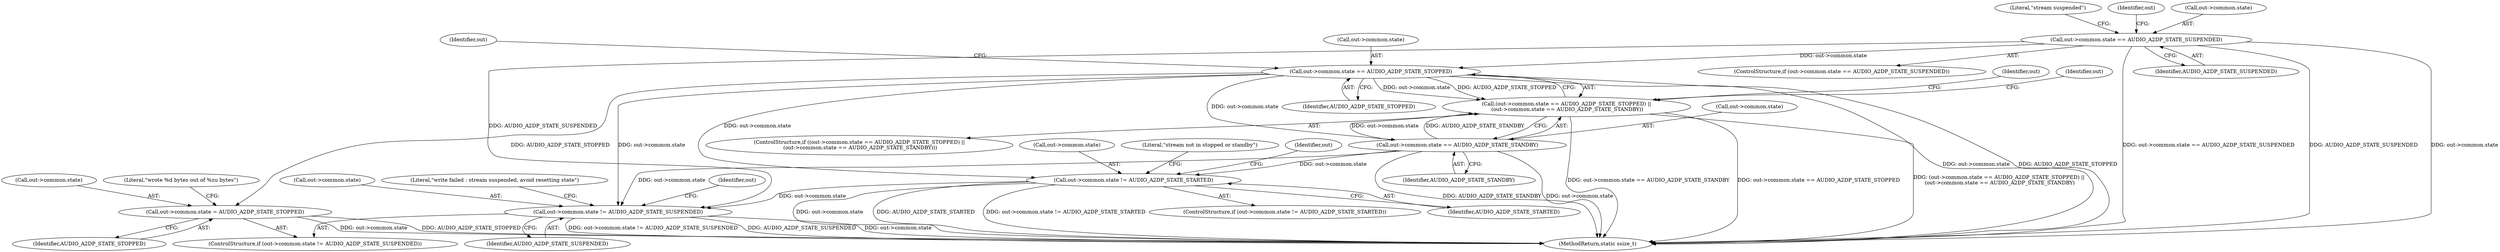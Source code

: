 digraph "0_Android_472271b153c5dc53c28beac55480a8d8434b2d5c_4@pointer" {
"1000130" [label="(Call,out->common.state == AUDIO_A2DP_STATE_SUSPENDED)"];
"1000152" [label="(Call,out->common.state == AUDIO_A2DP_STATE_STOPPED)"];
"1000151" [label="(Call,(out->common.state == AUDIO_A2DP_STATE_STOPPED) ||\n (out->common.state == AUDIO_A2DP_STATE_STANDBY))"];
"1000159" [label="(Call,out->common.state == AUDIO_A2DP_STATE_STANDBY)"];
"1000204" [label="(Call,out->common.state != AUDIO_A2DP_STATE_STARTED)"];
"1000261" [label="(Call,out->common.state != AUDIO_A2DP_STATE_SUSPENDED)"];
"1000268" [label="(Call,out->common.state = AUDIO_A2DP_STATE_STOPPED)"];
"1000269" [label="(Call,out->common.state)"];
"1000267" [label="(Identifier,AUDIO_A2DP_STATE_SUSPENDED)"];
"1000213" [label="(Literal,\"stream not in stopped or standby\")"];
"1000130" [label="(Call,out->common.state == AUDIO_A2DP_STATE_SUSPENDED)"];
"1000139" [label="(Literal,\"stream suspended\")"];
"1000129" [label="(ControlStructure,if (out->common.state == AUDIO_A2DP_STATE_SUSPENDED))"];
"1000271" [label="(Identifier,out)"];
"1000158" [label="(Identifier,AUDIO_A2DP_STATE_STOPPED)"];
"1000274" [label="(Identifier,AUDIO_A2DP_STATE_STOPPED)"];
"1000207" [label="(Identifier,out)"];
"1000165" [label="(Identifier,AUDIO_A2DP_STATE_STANDBY)"];
"1000160" [label="(Call,out->common.state)"];
"1000268" [label="(Call,out->common.state = AUDIO_A2DP_STATE_STOPPED)"];
"1000298" [label="(Literal,\"wrote %d bytes out of %zu bytes\")"];
"1000172" [label="(Identifier,out)"];
"1000159" [label="(Call,out->common.state == AUDIO_A2DP_STATE_STANDBY)"];
"1000162" [label="(Identifier,out)"];
"1000203" [label="(ControlStructure,if (out->common.state != AUDIO_A2DP_STATE_STARTED))"];
"1000262" [label="(Call,out->common.state)"];
"1000210" [label="(Identifier,AUDIO_A2DP_STATE_STARTED)"];
"1000155" [label="(Identifier,out)"];
"1000303" [label="(MethodReturn,static ssize_t)"];
"1000260" [label="(ControlStructure,if (out->common.state != AUDIO_A2DP_STATE_SUSPENDED))"];
"1000150" [label="(ControlStructure,if ((out->common.state == AUDIO_A2DP_STATE_STOPPED) ||\n (out->common.state == AUDIO_A2DP_STATE_STANDBY)))"];
"1000136" [label="(Identifier,AUDIO_A2DP_STATE_SUSPENDED)"];
"1000228" [label="(Identifier,out)"];
"1000152" [label="(Call,out->common.state == AUDIO_A2DP_STATE_STOPPED)"];
"1000204" [label="(Call,out->common.state != AUDIO_A2DP_STATE_STARTED)"];
"1000261" [label="(Call,out->common.state != AUDIO_A2DP_STATE_SUSPENDED)"];
"1000205" [label="(Call,out->common.state)"];
"1000131" [label="(Call,out->common.state)"];
"1000153" [label="(Call,out->common.state)"];
"1000277" [label="(Literal,\"write failed : stream suspended, avoid resetting state\")"];
"1000151" [label="(Call,(out->common.state == AUDIO_A2DP_STATE_STOPPED) ||\n (out->common.state == AUDIO_A2DP_STATE_STANDBY))"];
"1000130" -> "1000129"  [label="AST: "];
"1000130" -> "1000136"  [label="CFG: "];
"1000131" -> "1000130"  [label="AST: "];
"1000136" -> "1000130"  [label="AST: "];
"1000139" -> "1000130"  [label="CFG: "];
"1000155" -> "1000130"  [label="CFG: "];
"1000130" -> "1000303"  [label="DDG: out->common.state == AUDIO_A2DP_STATE_SUSPENDED"];
"1000130" -> "1000303"  [label="DDG: AUDIO_A2DP_STATE_SUSPENDED"];
"1000130" -> "1000303"  [label="DDG: out->common.state"];
"1000130" -> "1000152"  [label="DDG: out->common.state"];
"1000130" -> "1000261"  [label="DDG: AUDIO_A2DP_STATE_SUSPENDED"];
"1000152" -> "1000151"  [label="AST: "];
"1000152" -> "1000158"  [label="CFG: "];
"1000153" -> "1000152"  [label="AST: "];
"1000158" -> "1000152"  [label="AST: "];
"1000162" -> "1000152"  [label="CFG: "];
"1000151" -> "1000152"  [label="CFG: "];
"1000152" -> "1000303"  [label="DDG: out->common.state"];
"1000152" -> "1000303"  [label="DDG: AUDIO_A2DP_STATE_STOPPED"];
"1000152" -> "1000151"  [label="DDG: out->common.state"];
"1000152" -> "1000151"  [label="DDG: AUDIO_A2DP_STATE_STOPPED"];
"1000152" -> "1000159"  [label="DDG: out->common.state"];
"1000152" -> "1000204"  [label="DDG: out->common.state"];
"1000152" -> "1000261"  [label="DDG: out->common.state"];
"1000152" -> "1000268"  [label="DDG: AUDIO_A2DP_STATE_STOPPED"];
"1000151" -> "1000150"  [label="AST: "];
"1000151" -> "1000159"  [label="CFG: "];
"1000159" -> "1000151"  [label="AST: "];
"1000172" -> "1000151"  [label="CFG: "];
"1000207" -> "1000151"  [label="CFG: "];
"1000151" -> "1000303"  [label="DDG: out->common.state == AUDIO_A2DP_STATE_STANDBY"];
"1000151" -> "1000303"  [label="DDG: (out->common.state == AUDIO_A2DP_STATE_STOPPED) ||\n (out->common.state == AUDIO_A2DP_STATE_STANDBY)"];
"1000151" -> "1000303"  [label="DDG: out->common.state == AUDIO_A2DP_STATE_STOPPED"];
"1000159" -> "1000151"  [label="DDG: out->common.state"];
"1000159" -> "1000151"  [label="DDG: AUDIO_A2DP_STATE_STANDBY"];
"1000159" -> "1000165"  [label="CFG: "];
"1000160" -> "1000159"  [label="AST: "];
"1000165" -> "1000159"  [label="AST: "];
"1000159" -> "1000303"  [label="DDG: out->common.state"];
"1000159" -> "1000303"  [label="DDG: AUDIO_A2DP_STATE_STANDBY"];
"1000159" -> "1000204"  [label="DDG: out->common.state"];
"1000159" -> "1000261"  [label="DDG: out->common.state"];
"1000204" -> "1000203"  [label="AST: "];
"1000204" -> "1000210"  [label="CFG: "];
"1000205" -> "1000204"  [label="AST: "];
"1000210" -> "1000204"  [label="AST: "];
"1000213" -> "1000204"  [label="CFG: "];
"1000228" -> "1000204"  [label="CFG: "];
"1000204" -> "1000303"  [label="DDG: out->common.state"];
"1000204" -> "1000303"  [label="DDG: AUDIO_A2DP_STATE_STARTED"];
"1000204" -> "1000303"  [label="DDG: out->common.state != AUDIO_A2DP_STATE_STARTED"];
"1000204" -> "1000261"  [label="DDG: out->common.state"];
"1000261" -> "1000260"  [label="AST: "];
"1000261" -> "1000267"  [label="CFG: "];
"1000262" -> "1000261"  [label="AST: "];
"1000267" -> "1000261"  [label="AST: "];
"1000271" -> "1000261"  [label="CFG: "];
"1000277" -> "1000261"  [label="CFG: "];
"1000261" -> "1000303"  [label="DDG: AUDIO_A2DP_STATE_SUSPENDED"];
"1000261" -> "1000303"  [label="DDG: out->common.state"];
"1000261" -> "1000303"  [label="DDG: out->common.state != AUDIO_A2DP_STATE_SUSPENDED"];
"1000268" -> "1000260"  [label="AST: "];
"1000268" -> "1000274"  [label="CFG: "];
"1000269" -> "1000268"  [label="AST: "];
"1000274" -> "1000268"  [label="AST: "];
"1000298" -> "1000268"  [label="CFG: "];
"1000268" -> "1000303"  [label="DDG: out->common.state"];
"1000268" -> "1000303"  [label="DDG: AUDIO_A2DP_STATE_STOPPED"];
}
